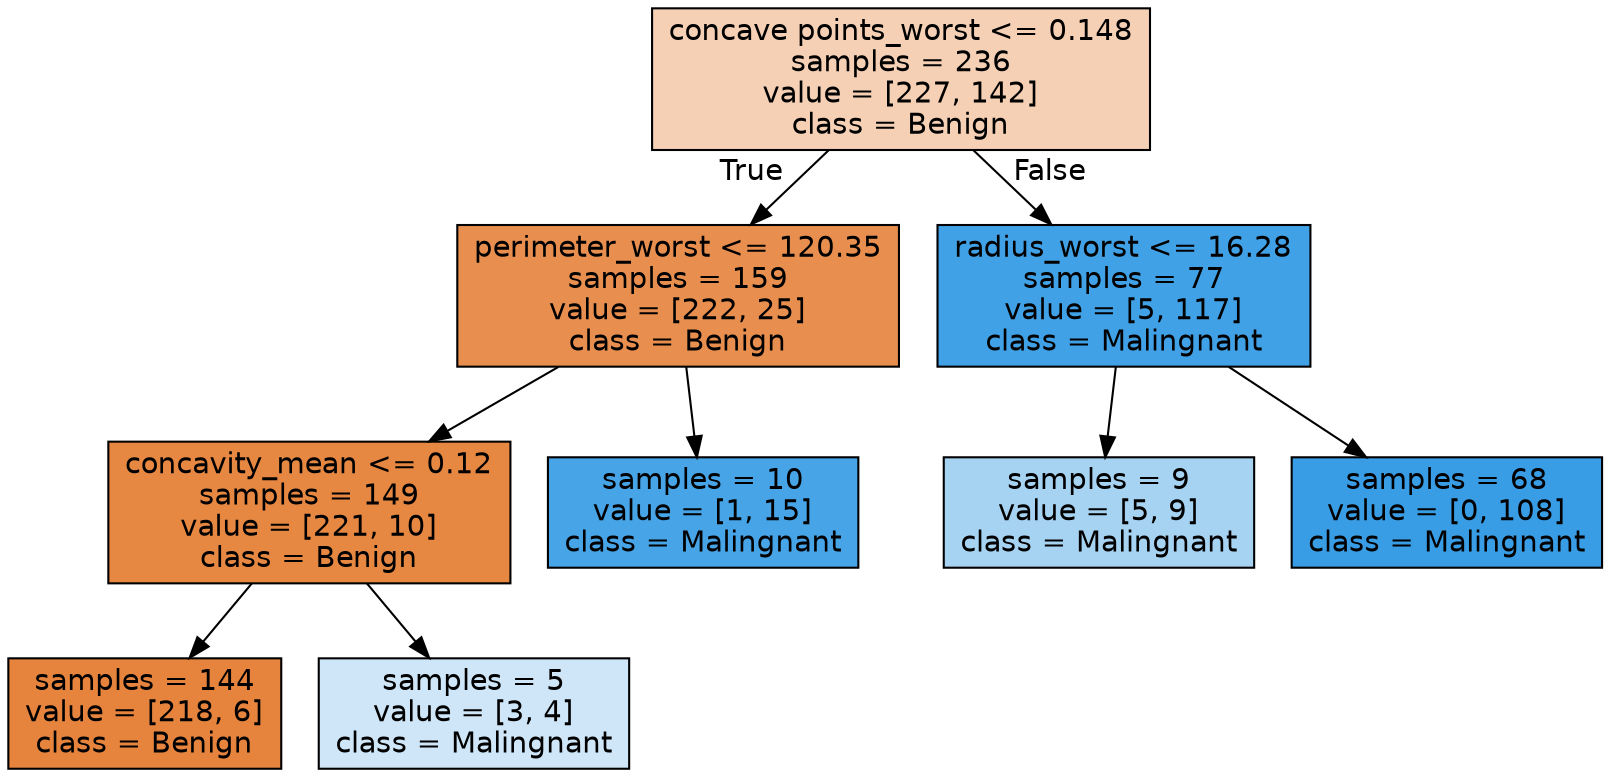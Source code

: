 digraph Tree {
node [shape=box, style="filled", color="black", fontname="helvetica"] ;
edge [fontname="helvetica"] ;
0 [label="concave points_worst <= 0.148\nsamples = 236\nvalue = [227, 142]\nclass = Benign", fillcolor="#f5d0b5"] ;
1 [label="perimeter_worst <= 120.35\nsamples = 159\nvalue = [222, 25]\nclass = Benign", fillcolor="#e88f4f"] ;
0 -> 1 [labeldistance=2.5, labelangle=45, headlabel="True"] ;
3 [label="concavity_mean <= 0.12\nsamples = 149\nvalue = [221, 10]\nclass = Benign", fillcolor="#e68742"] ;
1 -> 3 ;
5 [label="samples = 144\nvalue = [218, 6]\nclass = Benign", fillcolor="#e6843e"] ;
3 -> 5 ;
6 [label="samples = 5\nvalue = [3, 4]\nclass = Malingnant", fillcolor="#cee6f8"] ;
3 -> 6 ;
4 [label="samples = 10\nvalue = [1, 15]\nclass = Malingnant", fillcolor="#46a4e7"] ;
1 -> 4 ;
2 [label="radius_worst <= 16.28\nsamples = 77\nvalue = [5, 117]\nclass = Malingnant", fillcolor="#41a1e6"] ;
0 -> 2 [labeldistance=2.5, labelangle=-45, headlabel="False"] ;
7 [label="samples = 9\nvalue = [5, 9]\nclass = Malingnant", fillcolor="#a7d3f3"] ;
2 -> 7 ;
8 [label="samples = 68\nvalue = [0, 108]\nclass = Malingnant", fillcolor="#399de5"] ;
2 -> 8 ;
}